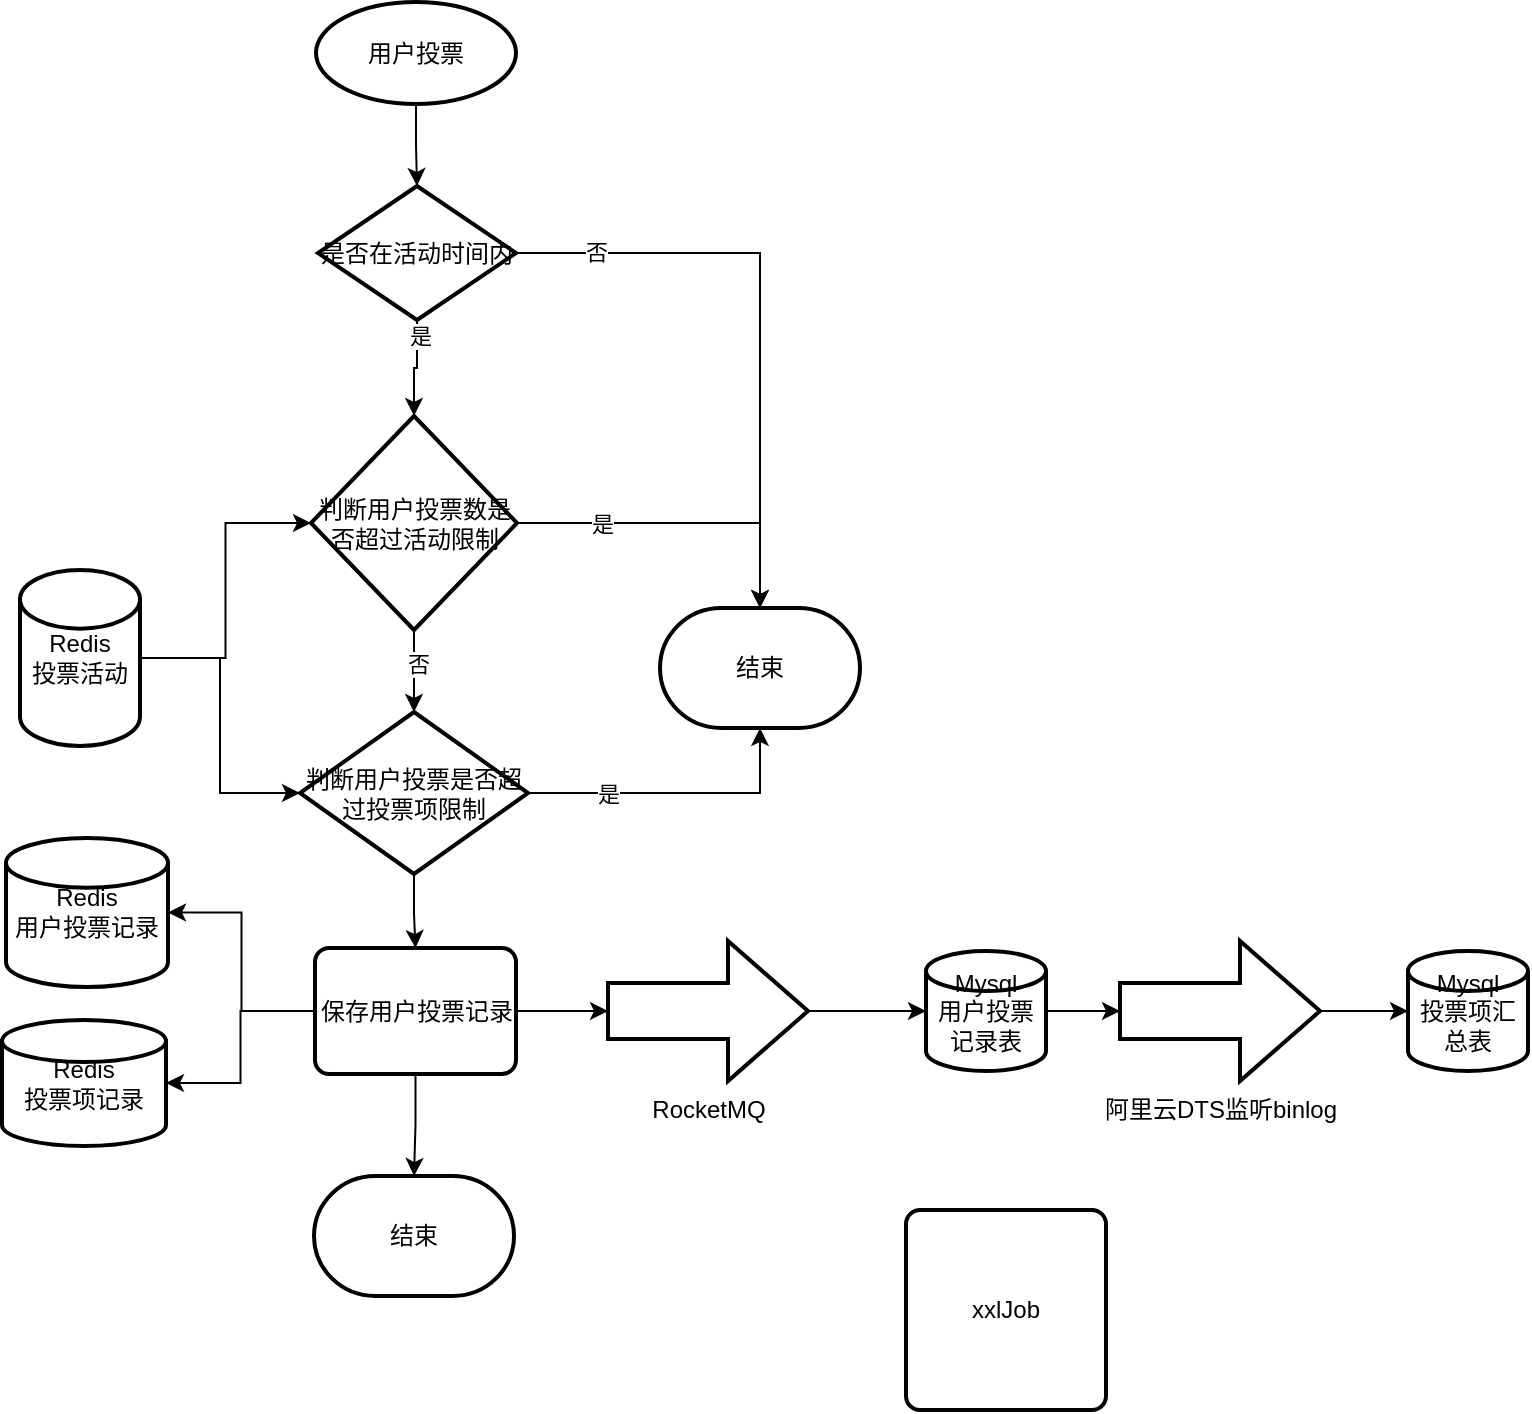 <mxfile version="26.2.14">
  <diagram name="Page-1" id="VGtMLJroqVfBJHBuWMG0">
    <mxGraphModel dx="1605" dy="1186" grid="0" gridSize="10" guides="1" tooltips="1" connect="1" arrows="1" fold="1" page="0" pageScale="1" pageWidth="827" pageHeight="1169" background="none" math="0" shadow="0">
      <root>
        <mxCell id="0" />
        <mxCell id="1" parent="0" />
        <mxCell id="QbaxkAYuCVPRRic23KaI-36" value="" style="edgeStyle=orthogonalEdgeStyle;rounded=0;orthogonalLoop=1;jettySize=auto;html=1;" edge="1" parent="1" source="QbaxkAYuCVPRRic23KaI-1" target="QbaxkAYuCVPRRic23KaI-34">
          <mxGeometry relative="1" as="geometry" />
        </mxCell>
        <mxCell id="QbaxkAYuCVPRRic23KaI-1" value="用户投票" style="strokeWidth=2;html=1;shape=mxgraph.flowchart.start_1;whiteSpace=wrap;" vertex="1" parent="1">
          <mxGeometry x="-184" y="-20" width="100" height="51" as="geometry" />
        </mxCell>
        <mxCell id="QbaxkAYuCVPRRic23KaI-9" value="" style="edgeStyle=orthogonalEdgeStyle;rounded=0;orthogonalLoop=1;jettySize=auto;html=1;" edge="1" parent="1" source="QbaxkAYuCVPRRic23KaI-4" target="QbaxkAYuCVPRRic23KaI-8">
          <mxGeometry relative="1" as="geometry" />
        </mxCell>
        <mxCell id="QbaxkAYuCVPRRic23KaI-11" value="否" style="edgeLabel;html=1;align=center;verticalAlign=middle;resizable=0;points=[];" vertex="1" connectable="0" parent="QbaxkAYuCVPRRic23KaI-9">
          <mxGeometry x="-0.203" y="2" relative="1" as="geometry">
            <mxPoint as="offset" />
          </mxGeometry>
        </mxCell>
        <mxCell id="QbaxkAYuCVPRRic23KaI-4" value="判断用户投票数是否超过活动限制" style="strokeWidth=2;html=1;shape=mxgraph.flowchart.decision;whiteSpace=wrap;" vertex="1" parent="1">
          <mxGeometry x="-186.5" y="187" width="103" height="107" as="geometry" />
        </mxCell>
        <mxCell id="QbaxkAYuCVPRRic23KaI-6" style="edgeStyle=orthogonalEdgeStyle;rounded=0;orthogonalLoop=1;jettySize=auto;html=1;" edge="1" parent="1" source="QbaxkAYuCVPRRic23KaI-5" target="QbaxkAYuCVPRRic23KaI-4">
          <mxGeometry relative="1" as="geometry" />
        </mxCell>
        <mxCell id="QbaxkAYuCVPRRic23KaI-10" style="edgeStyle=orthogonalEdgeStyle;rounded=0;orthogonalLoop=1;jettySize=auto;html=1;entryX=0;entryY=0.5;entryDx=0;entryDy=0;" edge="1" parent="1" source="QbaxkAYuCVPRRic23KaI-5" target="QbaxkAYuCVPRRic23KaI-8">
          <mxGeometry relative="1" as="geometry" />
        </mxCell>
        <mxCell id="QbaxkAYuCVPRRic23KaI-5" value="Redis&lt;div&gt;投票活动&lt;/div&gt;" style="strokeWidth=2;html=1;shape=mxgraph.flowchart.database;whiteSpace=wrap;" vertex="1" parent="1">
          <mxGeometry x="-332" y="264" width="60" height="88" as="geometry" />
        </mxCell>
        <mxCell id="QbaxkAYuCVPRRic23KaI-14" style="edgeStyle=orthogonalEdgeStyle;rounded=0;orthogonalLoop=1;jettySize=auto;html=1;" edge="1" parent="1" source="QbaxkAYuCVPRRic23KaI-8" target="QbaxkAYuCVPRRic23KaI-13">
          <mxGeometry relative="1" as="geometry" />
        </mxCell>
        <mxCell id="QbaxkAYuCVPRRic23KaI-8" value="判断用户投票是否超过投票项限制" style="rhombus;whiteSpace=wrap;html=1;strokeWidth=2;" vertex="1" parent="1">
          <mxGeometry x="-192" y="335" width="114" height="81" as="geometry" />
        </mxCell>
        <mxCell id="QbaxkAYuCVPRRic23KaI-16" value="" style="edgeStyle=orthogonalEdgeStyle;rounded=0;orthogonalLoop=1;jettySize=auto;html=1;" edge="1" parent="1" source="QbaxkAYuCVPRRic23KaI-13" target="QbaxkAYuCVPRRic23KaI-15">
          <mxGeometry relative="1" as="geometry" />
        </mxCell>
        <mxCell id="QbaxkAYuCVPRRic23KaI-24" style="edgeStyle=orthogonalEdgeStyle;rounded=0;orthogonalLoop=1;jettySize=auto;html=1;" edge="1" parent="1" source="QbaxkAYuCVPRRic23KaI-13" target="QbaxkAYuCVPRRic23KaI-23">
          <mxGeometry relative="1" as="geometry" />
        </mxCell>
        <mxCell id="QbaxkAYuCVPRRic23KaI-26" style="edgeStyle=orthogonalEdgeStyle;rounded=0;orthogonalLoop=1;jettySize=auto;html=1;" edge="1" parent="1" source="QbaxkAYuCVPRRic23KaI-13" target="QbaxkAYuCVPRRic23KaI-25">
          <mxGeometry relative="1" as="geometry" />
        </mxCell>
        <mxCell id="QbaxkAYuCVPRRic23KaI-27" style="edgeStyle=orthogonalEdgeStyle;rounded=0;orthogonalLoop=1;jettySize=auto;html=1;" edge="1" parent="1" source="QbaxkAYuCVPRRic23KaI-13" target="QbaxkAYuCVPRRic23KaI-28">
          <mxGeometry relative="1" as="geometry">
            <mxPoint x="-134" y="573" as="targetPoint" />
          </mxGeometry>
        </mxCell>
        <mxCell id="QbaxkAYuCVPRRic23KaI-13" value="保存用户投票记录" style="rounded=1;whiteSpace=wrap;html=1;absoluteArcSize=1;arcSize=14;strokeWidth=2;" vertex="1" parent="1">
          <mxGeometry x="-184.5" y="453" width="100.5" height="63" as="geometry" />
        </mxCell>
        <mxCell id="QbaxkAYuCVPRRic23KaI-18" style="edgeStyle=orthogonalEdgeStyle;rounded=0;orthogonalLoop=1;jettySize=auto;html=1;" edge="1" parent="1" source="QbaxkAYuCVPRRic23KaI-15" target="QbaxkAYuCVPRRic23KaI-17">
          <mxGeometry relative="1" as="geometry" />
        </mxCell>
        <mxCell id="QbaxkAYuCVPRRic23KaI-15" value="RocketMQ" style="verticalLabelPosition=bottom;verticalAlign=top;html=1;strokeWidth=2;shape=mxgraph.arrows2.arrow;dy=0.6;dx=40;notch=0;" vertex="1" parent="1">
          <mxGeometry x="-38" y="449.5" width="100" height="70" as="geometry" />
        </mxCell>
        <mxCell id="QbaxkAYuCVPRRic23KaI-17" value="Mysql&lt;div&gt;用户投票记录表&lt;/div&gt;" style="strokeWidth=2;html=1;shape=mxgraph.flowchart.database;whiteSpace=wrap;" vertex="1" parent="1">
          <mxGeometry x="121" y="454.5" width="60" height="60" as="geometry" />
        </mxCell>
        <mxCell id="QbaxkAYuCVPRRic23KaI-19" value="结束" style="strokeWidth=2;html=1;shape=mxgraph.flowchart.terminator;whiteSpace=wrap;" vertex="1" parent="1">
          <mxGeometry x="-12" y="283" width="100" height="60" as="geometry" />
        </mxCell>
        <mxCell id="QbaxkAYuCVPRRic23KaI-20" style="edgeStyle=orthogonalEdgeStyle;rounded=0;orthogonalLoop=1;jettySize=auto;html=1;entryX=0.5;entryY=0;entryDx=0;entryDy=0;entryPerimeter=0;" edge="1" parent="1" source="QbaxkAYuCVPRRic23KaI-4" target="QbaxkAYuCVPRRic23KaI-19">
          <mxGeometry relative="1" as="geometry" />
        </mxCell>
        <mxCell id="QbaxkAYuCVPRRic23KaI-40" value="是" style="edgeLabel;html=1;align=center;verticalAlign=middle;resizable=0;points=[];" vertex="1" connectable="0" parent="QbaxkAYuCVPRRic23KaI-20">
          <mxGeometry x="-0.486" relative="1" as="geometry">
            <mxPoint as="offset" />
          </mxGeometry>
        </mxCell>
        <mxCell id="QbaxkAYuCVPRRic23KaI-21" style="edgeStyle=orthogonalEdgeStyle;rounded=0;orthogonalLoop=1;jettySize=auto;html=1;entryX=0.5;entryY=1;entryDx=0;entryDy=0;entryPerimeter=0;" edge="1" parent="1" source="QbaxkAYuCVPRRic23KaI-8" target="QbaxkAYuCVPRRic23KaI-19">
          <mxGeometry relative="1" as="geometry" />
        </mxCell>
        <mxCell id="QbaxkAYuCVPRRic23KaI-41" value="是" style="edgeLabel;html=1;align=center;verticalAlign=middle;resizable=0;points=[];" vertex="1" connectable="0" parent="QbaxkAYuCVPRRic23KaI-21">
          <mxGeometry x="-0.466" relative="1" as="geometry">
            <mxPoint as="offset" />
          </mxGeometry>
        </mxCell>
        <mxCell id="QbaxkAYuCVPRRic23KaI-23" value="&lt;div&gt;&lt;span style=&quot;background-color: transparent; color: light-dark(rgb(0, 0, 0), rgb(255, 255, 255));&quot;&gt;Redis&lt;/span&gt;&lt;/div&gt;&lt;div&gt;&lt;span style=&quot;background-color: transparent; color: light-dark(rgb(0, 0, 0), rgb(255, 255, 255));&quot;&gt;用户投票记录&lt;/span&gt;&lt;/div&gt;" style="strokeWidth=2;html=1;shape=mxgraph.flowchart.database;whiteSpace=wrap;" vertex="1" parent="1">
          <mxGeometry x="-339" y="398" width="81" height="74.5" as="geometry" />
        </mxCell>
        <mxCell id="QbaxkAYuCVPRRic23KaI-25" value="Redis&lt;div&gt;投票项记录&lt;/div&gt;" style="strokeWidth=2;html=1;shape=mxgraph.flowchart.database;whiteSpace=wrap;" vertex="1" parent="1">
          <mxGeometry x="-341" y="489" width="82" height="63" as="geometry" />
        </mxCell>
        <mxCell id="QbaxkAYuCVPRRic23KaI-28" value="结束" style="strokeWidth=2;html=1;shape=mxgraph.flowchart.terminator;whiteSpace=wrap;" vertex="1" parent="1">
          <mxGeometry x="-185" y="567" width="100" height="60" as="geometry" />
        </mxCell>
        <mxCell id="QbaxkAYuCVPRRic23KaI-33" value="" style="edgeStyle=orthogonalEdgeStyle;rounded=0;orthogonalLoop=1;jettySize=auto;html=1;" edge="1" parent="1" source="QbaxkAYuCVPRRic23KaI-29" target="QbaxkAYuCVPRRic23KaI-32">
          <mxGeometry relative="1" as="geometry" />
        </mxCell>
        <mxCell id="QbaxkAYuCVPRRic23KaI-29" value="阿里云DTS监听binlog" style="verticalLabelPosition=bottom;verticalAlign=top;html=1;strokeWidth=2;shape=mxgraph.arrows2.arrow;dy=0.6;dx=40;notch=0;" vertex="1" parent="1">
          <mxGeometry x="218" y="449.5" width="100" height="70" as="geometry" />
        </mxCell>
        <mxCell id="QbaxkAYuCVPRRic23KaI-30" style="edgeStyle=orthogonalEdgeStyle;rounded=0;orthogonalLoop=1;jettySize=auto;html=1;entryX=0;entryY=0.5;entryDx=0;entryDy=0;entryPerimeter=0;" edge="1" parent="1" source="QbaxkAYuCVPRRic23KaI-17" target="QbaxkAYuCVPRRic23KaI-29">
          <mxGeometry relative="1" as="geometry" />
        </mxCell>
        <mxCell id="QbaxkAYuCVPRRic23KaI-32" value="Mysql&lt;div&gt;投票项汇总表&lt;/div&gt;" style="strokeWidth=2;html=1;shape=mxgraph.flowchart.database;whiteSpace=wrap;" vertex="1" parent="1">
          <mxGeometry x="362" y="454.5" width="60" height="60" as="geometry" />
        </mxCell>
        <mxCell id="QbaxkAYuCVPRRic23KaI-35" value="" style="edgeStyle=orthogonalEdgeStyle;rounded=0;orthogonalLoop=1;jettySize=auto;html=1;" edge="1" parent="1" source="QbaxkAYuCVPRRic23KaI-34" target="QbaxkAYuCVPRRic23KaI-4">
          <mxGeometry relative="1" as="geometry" />
        </mxCell>
        <mxCell id="QbaxkAYuCVPRRic23KaI-38" value="是" style="edgeLabel;html=1;align=center;verticalAlign=middle;resizable=0;points=[];" vertex="1" connectable="0" parent="QbaxkAYuCVPRRic23KaI-35">
          <mxGeometry x="-0.705" y="1" relative="1" as="geometry">
            <mxPoint as="offset" />
          </mxGeometry>
        </mxCell>
        <mxCell id="QbaxkAYuCVPRRic23KaI-34" value="是否在活动时间内" style="strokeWidth=2;html=1;shape=mxgraph.flowchart.decision;whiteSpace=wrap;" vertex="1" parent="1">
          <mxGeometry x="-183" y="72" width="99" height="67" as="geometry" />
        </mxCell>
        <mxCell id="QbaxkAYuCVPRRic23KaI-37" style="edgeStyle=orthogonalEdgeStyle;rounded=0;orthogonalLoop=1;jettySize=auto;html=1;entryX=0.5;entryY=0;entryDx=0;entryDy=0;entryPerimeter=0;" edge="1" parent="1" source="QbaxkAYuCVPRRic23KaI-34" target="QbaxkAYuCVPRRic23KaI-19">
          <mxGeometry relative="1" as="geometry" />
        </mxCell>
        <mxCell id="QbaxkAYuCVPRRic23KaI-39" value="否" style="edgeLabel;html=1;align=center;verticalAlign=middle;resizable=0;points=[];" vertex="1" connectable="0" parent="QbaxkAYuCVPRRic23KaI-37">
          <mxGeometry x="-0.733" y="1" relative="1" as="geometry">
            <mxPoint as="offset" />
          </mxGeometry>
        </mxCell>
        <mxCell id="QbaxkAYuCVPRRic23KaI-43" value="xxlJob" style="rounded=1;whiteSpace=wrap;html=1;absoluteArcSize=1;arcSize=14;strokeWidth=2;" vertex="1" parent="1">
          <mxGeometry x="111" y="584" width="100" height="100" as="geometry" />
        </mxCell>
      </root>
    </mxGraphModel>
  </diagram>
</mxfile>
